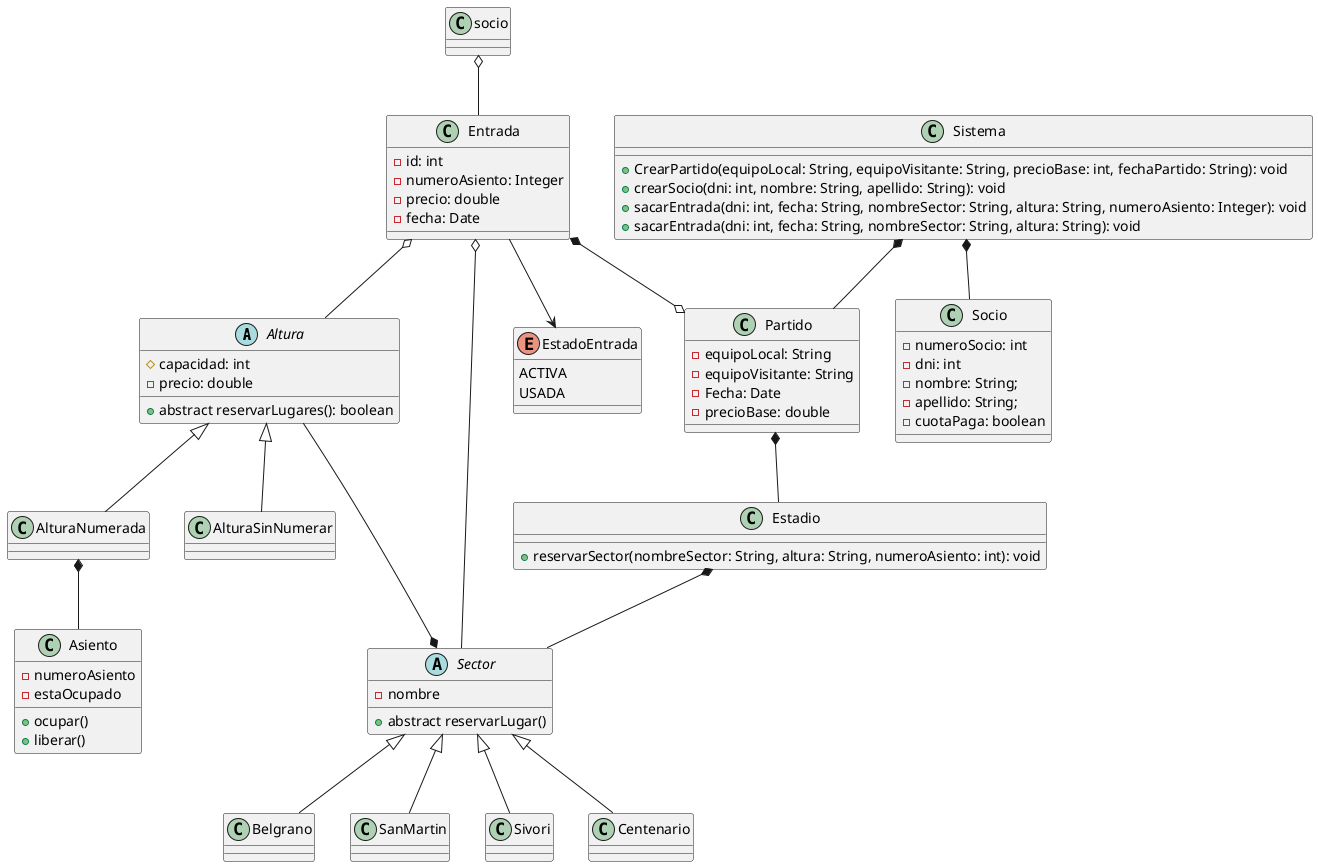 @startuml
abstract class Altura{
    #capacidad: int
    -precio: double
    +abstract reservarLugares(): boolean
}

class AlturaNumerada{}
class AlturaSinNumerar{}

class Asiento{
    -numeroAsiento
    -estaOcupado
    +ocupar()
    +liberar()
}

abstract class Sector{
    -nombre
    +abstract reservarLugar()
}

class Belgrano{}
class SanMartin{}
class Sivori{}
class Centenario{}

class Estadio {
    +reservarSector(nombreSector: String, altura: String, numeroAsiento: int): void
}

class Partido{
    -equipoLocal: String
    -equipoVisitante: String
    -Fecha: Date
    -precioBase: double
}

class Entrada{
    -id: int
    -numeroAsiento: Integer
    -precio: double
    -fecha: Date

}

enum EstadoEntrada {
    ACTIVA
    USADA
}

class Socio {
    - numeroSocio: int
    - dni: int
    - nombre: String;
    - apellido: String;
    - cuotaPaga: boolean
}

class Sistema{
    +CrearPartido(equipoLocal: String, equipoVisitante: String, precioBase: int, fechaPartido: String): void
    +crearSocio(dni: int, nombre: String, apellido: String): void
    +sacarEntrada(dni: int, fecha: String, nombreSector: String, altura: String, numeroAsiento: Integer): void
    +sacarEntrada(dni: int, fecha: String, nombreSector: String, altura: String): void
}


Sistema *-- Partido
Sistema *-- Socio

socio o-- Entrada

Altura <|-- AlturaNumerada
Altura <|-- AlturaSinNumerar

Altura --* Sector
AlturaNumerada *-- Asiento

Sector <|-- Belgrano
Sector <|-- SanMartin
Sector <|-- Sivori
Sector <|-- Centenario

Estadio *-- Sector

Entrada *--o Partido
Entrada o-- Sector
Entrada o-- Altura
Entrada --> EstadoEntrada

Partido *-- Estadio

@enduml